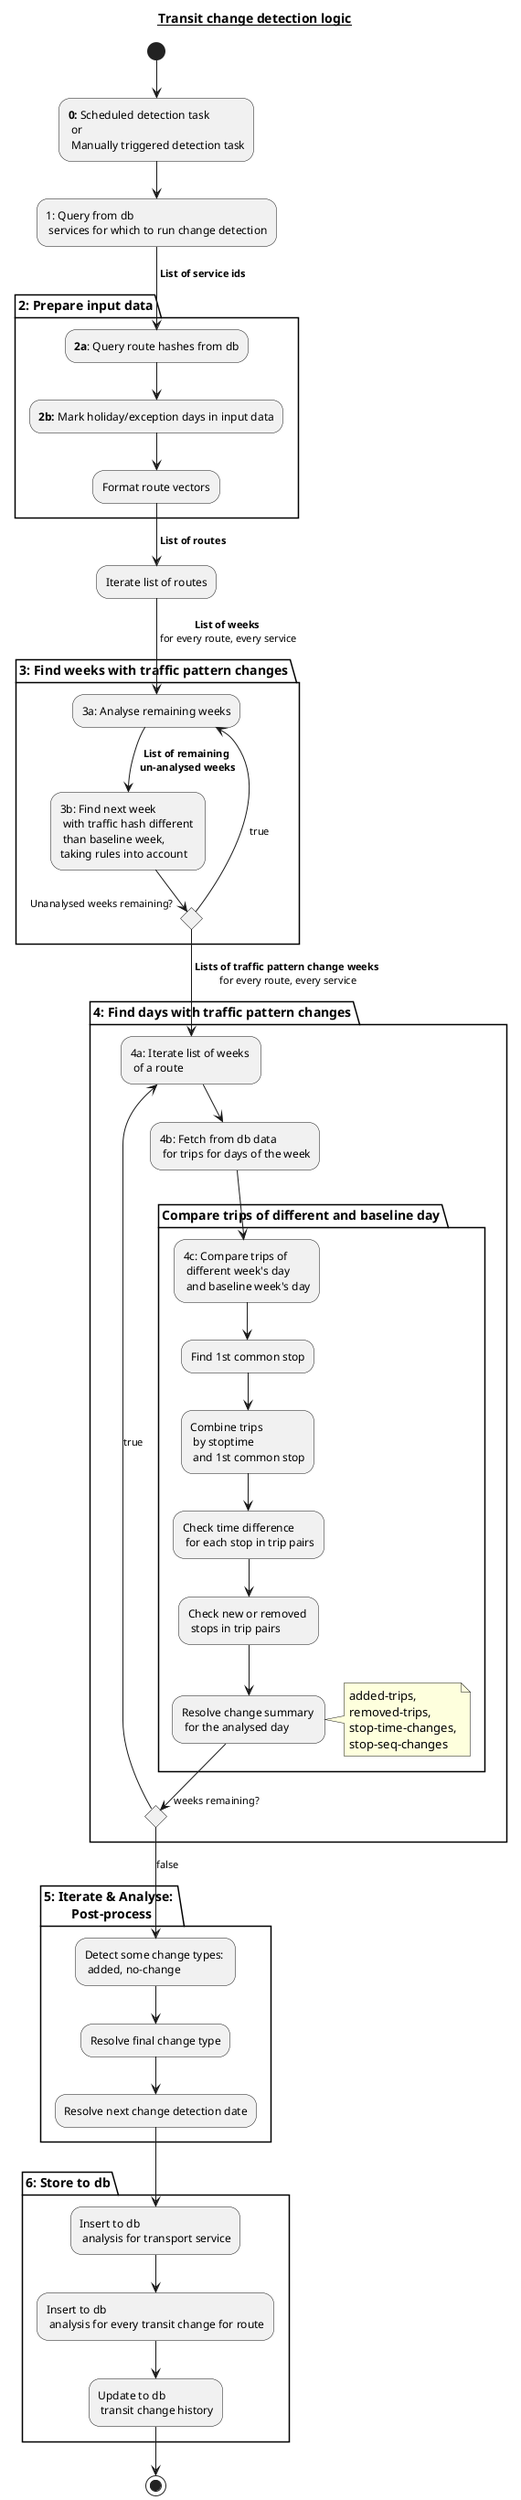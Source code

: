 @startuml
title __Transit change detection logic__

(*)--> "**0:** Scheduled detection task \n or \n Manually triggered detection task"
--> "1: Query from db \n services for which to run change detection"
partition "2: Prepare input data" {
    --> [ **List of service ids**] "**2a**: Query route hashes from db"
    --> "**2b:** Mark holiday/exception days in input data"
    -->  "Format route vectors"
}

--> [ **List of routes** ] "Iterate list of routes" as a0

partition "3: Find weeks with traffic pattern changes" {
    --> [ **List of weeks** \n for every route, every service] "3a: Analyse remaining weeks" as a1
    --> [ **List of remaining** \n **un-analysed weeks**] "3b: Find next week \n with traffic hash different \n than baseline week, \ntaking rules into account"
    if Unanalysed weeks remaining?
    --> [true] a1
    else
    ' nothing to draw here, go to next step
    endif
}

partition "4: Find days with traffic pattern changes" {
--> [ **Lists of traffic pattern change weeks** \n for every route, every service] "4a: Iterate list of weeks \n of a route" as b1
--> "4b: Fetch from db data \n for trips for days of the week"
    partition "Compare trips of different and baseline day" {
        --> "4c: Compare trips of \n different week's day \n and baseline week's day"
        --> "Find 1st common stop"
        --> "Combine trips \n by stoptime \n and 1st common stop"
        --> "Check time difference \n for each stop in trip pairs"
        --> "Check new or removed \n stops in trip pairs"
        --> "Resolve change summary \n for the analysed day"
        note right: added-trips,\nremoved-trips,\nstop-time-changes,\nstop-seq-changes
    }
    if weeks remaining?
    -left-> [true] b1
    else
    endif
}

partition "5: Iterate & Analyse: \n Post-process" {
    --> [false] "Detect some change types: \n added, no-change"
    --> "Resolve final change type"
    --> "Resolve next change detection date"
}

partition "6: Store to db" {
    --> "Insert to db \n analysis for transport service"
    --> "Insert to db \n analysis for every transit change for route"
    --> "Update to db \n transit change history"
}
--> (*)

@enduml
